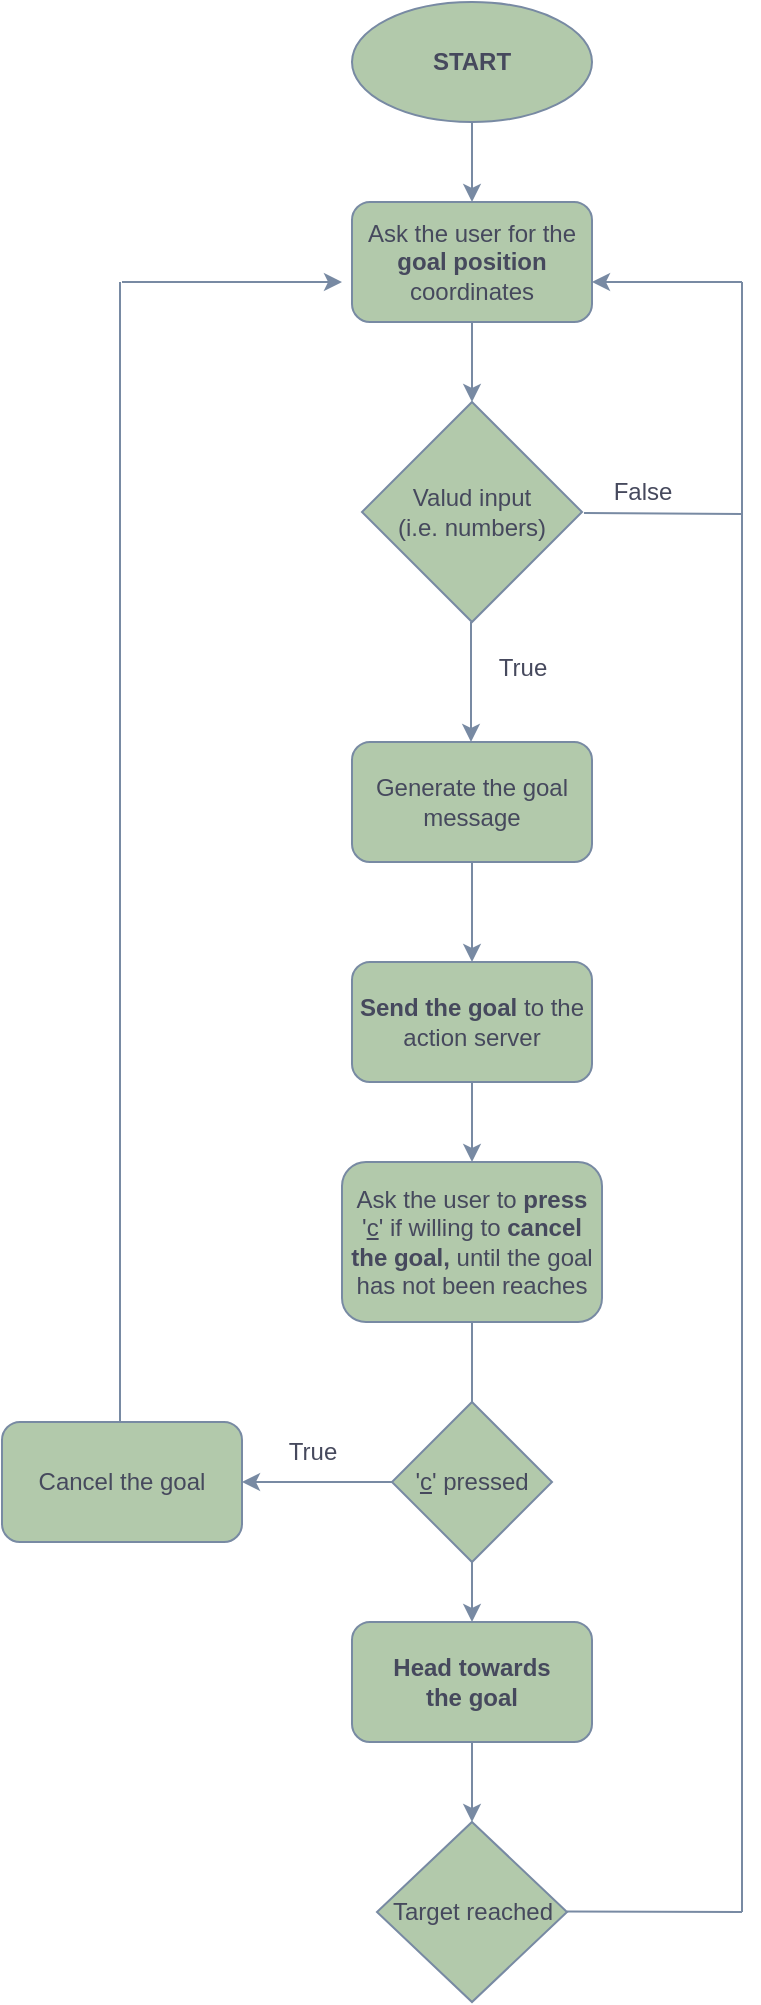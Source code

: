<mxfile version="22.1.18" type="github">
  <diagram id="C5RBs43oDa-KdzZeNtuy" name="Page-1">
    <mxGraphModel dx="993" dy="631" grid="1" gridSize="10" guides="1" tooltips="1" connect="1" arrows="1" fold="1" page="1" pageScale="1" pageWidth="827" pageHeight="1169" background="#FFFFFF" math="0" shadow="0">
      <root>
        <mxCell id="WIyWlLk6GJQsqaUBKTNV-0" />
        <mxCell id="WIyWlLk6GJQsqaUBKTNV-1" parent="WIyWlLk6GJQsqaUBKTNV-0" />
        <mxCell id="TKSxkb3gG6ZS69ZQLXla-2" value="" style="edgeStyle=orthogonalEdgeStyle;rounded=0;orthogonalLoop=1;jettySize=auto;html=1;strokeColor=#788AA3;fontColor=default;fillColor=#B2C9AB;labelBackgroundColor=none;" parent="WIyWlLk6GJQsqaUBKTNV-1" source="TKSxkb3gG6ZS69ZQLXla-0" target="TKSxkb3gG6ZS69ZQLXla-1" edge="1">
          <mxGeometry relative="1" as="geometry" />
        </mxCell>
        <mxCell id="TKSxkb3gG6ZS69ZQLXla-0" value="&lt;b&gt;START&lt;br&gt;&lt;/b&gt;" style="ellipse;whiteSpace=wrap;html=1;strokeColor=#788AA3;fontColor=#46495D;fillColor=#B2C9AB;labelBackgroundColor=none;" parent="WIyWlLk6GJQsqaUBKTNV-1" vertex="1">
          <mxGeometry x="365" width="120" height="60" as="geometry" />
        </mxCell>
        <mxCell id="c3z6KV3A5WKaGxaBrcul-5" value="" style="edgeStyle=orthogonalEdgeStyle;rounded=0;orthogonalLoop=1;jettySize=auto;html=1;strokeColor=#788AA3;fontColor=#46495D;fillColor=#B2C9AB;" edge="1" parent="WIyWlLk6GJQsqaUBKTNV-1" source="TKSxkb3gG6ZS69ZQLXla-1" target="c3z6KV3A5WKaGxaBrcul-4">
          <mxGeometry relative="1" as="geometry" />
        </mxCell>
        <mxCell id="TKSxkb3gG6ZS69ZQLXla-1" value="Ask the user for the &lt;b&gt;goal position&lt;/b&gt; coordinates" style="rounded=1;whiteSpace=wrap;html=1;fillColor=#B2C9AB;strokeColor=#788AA3;fontColor=#46495D;labelBackgroundColor=none;" parent="WIyWlLk6GJQsqaUBKTNV-1" vertex="1">
          <mxGeometry x="365" y="100" width="120" height="60" as="geometry" />
        </mxCell>
        <mxCell id="c3z6KV3A5WKaGxaBrcul-4" value="Valud input&lt;br&gt;(i.e. numbers)" style="rhombus;whiteSpace=wrap;html=1;strokeColor=#788AA3;fontColor=#46495D;fillColor=#B2C9AB;" vertex="1" parent="WIyWlLk6GJQsqaUBKTNV-1">
          <mxGeometry x="370" y="200" width="110" height="110" as="geometry" />
        </mxCell>
        <mxCell id="c3z6KV3A5WKaGxaBrcul-7" value="False" style="text;html=1;align=center;verticalAlign=middle;resizable=0;points=[];autosize=1;strokeColor=none;fillColor=none;fontColor=#46495D;" vertex="1" parent="WIyWlLk6GJQsqaUBKTNV-1">
          <mxGeometry x="485" y="230" width="50" height="30" as="geometry" />
        </mxCell>
        <mxCell id="c3z6KV3A5WKaGxaBrcul-8" value="" style="endArrow=none;html=1;rounded=0;strokeColor=#788AA3;fontColor=#46495D;fillColor=#B2C9AB;exitX=-0.08;exitY=0.85;exitDx=0;exitDy=0;exitPerimeter=0;" edge="1" parent="WIyWlLk6GJQsqaUBKTNV-1" source="c3z6KV3A5WKaGxaBrcul-7">
          <mxGeometry width="50" height="50" relative="1" as="geometry">
            <mxPoint x="475" y="360" as="sourcePoint" />
            <mxPoint x="560" y="140" as="targetPoint" />
            <Array as="points">
              <mxPoint x="560" y="256" />
            </Array>
          </mxGeometry>
        </mxCell>
        <mxCell id="c3z6KV3A5WKaGxaBrcul-9" value="" style="endArrow=classic;html=1;rounded=0;strokeColor=#788AA3;fontColor=#46495D;fillColor=#B2C9AB;" edge="1" parent="WIyWlLk6GJQsqaUBKTNV-1">
          <mxGeometry width="50" height="50" relative="1" as="geometry">
            <mxPoint x="560" y="140" as="sourcePoint" />
            <mxPoint x="485" y="140" as="targetPoint" />
            <Array as="points" />
          </mxGeometry>
        </mxCell>
        <mxCell id="c3z6KV3A5WKaGxaBrcul-10" value="" style="endArrow=classic;html=1;rounded=0;strokeColor=#788AA3;fontColor=#46495D;fillColor=#B2C9AB;" edge="1" parent="WIyWlLk6GJQsqaUBKTNV-1">
          <mxGeometry width="50" height="50" relative="1" as="geometry">
            <mxPoint x="424.5" y="310" as="sourcePoint" />
            <mxPoint x="424.5" y="370" as="targetPoint" />
            <Array as="points">
              <mxPoint x="424.5" y="340" />
            </Array>
          </mxGeometry>
        </mxCell>
        <mxCell id="c3z6KV3A5WKaGxaBrcul-15" value="" style="edgeStyle=orthogonalEdgeStyle;rounded=0;orthogonalLoop=1;jettySize=auto;html=1;strokeColor=#788AA3;fontColor=#46495D;fillColor=#B2C9AB;" edge="1" parent="WIyWlLk6GJQsqaUBKTNV-1" source="c3z6KV3A5WKaGxaBrcul-11" target="c3z6KV3A5WKaGxaBrcul-14">
          <mxGeometry relative="1" as="geometry" />
        </mxCell>
        <mxCell id="c3z6KV3A5WKaGxaBrcul-11" value="Generate the goal message" style="rounded=1;whiteSpace=wrap;html=1;strokeColor=#788AA3;fontColor=#46495D;fillColor=#B2C9AB;" vertex="1" parent="WIyWlLk6GJQsqaUBKTNV-1">
          <mxGeometry x="365" y="370" width="120" height="60" as="geometry" />
        </mxCell>
        <mxCell id="c3z6KV3A5WKaGxaBrcul-13" value="True" style="text;html=1;align=center;verticalAlign=middle;resizable=0;points=[];autosize=1;strokeColor=none;fillColor=none;fontColor=#46495D;" vertex="1" parent="WIyWlLk6GJQsqaUBKTNV-1">
          <mxGeometry x="425" y="318" width="50" height="30" as="geometry" />
        </mxCell>
        <mxCell id="c3z6KV3A5WKaGxaBrcul-17" value="" style="edgeStyle=orthogonalEdgeStyle;rounded=0;orthogonalLoop=1;jettySize=auto;html=1;strokeColor=#788AA3;fontColor=#46495D;fillColor=#B2C9AB;" edge="1" parent="WIyWlLk6GJQsqaUBKTNV-1" source="c3z6KV3A5WKaGxaBrcul-14" target="c3z6KV3A5WKaGxaBrcul-16">
          <mxGeometry relative="1" as="geometry" />
        </mxCell>
        <mxCell id="c3z6KV3A5WKaGxaBrcul-14" value="&lt;b&gt;Send the goal&lt;/b&gt; to the action server" style="whiteSpace=wrap;html=1;fillColor=#B2C9AB;strokeColor=#788AA3;fontColor=#46495D;rounded=1;" vertex="1" parent="WIyWlLk6GJQsqaUBKTNV-1">
          <mxGeometry x="365" y="480" width="120" height="60" as="geometry" />
        </mxCell>
        <mxCell id="c3z6KV3A5WKaGxaBrcul-19" value="" style="edgeStyle=orthogonalEdgeStyle;rounded=0;orthogonalLoop=1;jettySize=auto;html=1;strokeColor=#788AA3;fontColor=#46495D;fillColor=#B2C9AB;" edge="1" parent="WIyWlLk6GJQsqaUBKTNV-1" source="c3z6KV3A5WKaGxaBrcul-16">
          <mxGeometry relative="1" as="geometry">
            <mxPoint x="425" y="720" as="targetPoint" />
          </mxGeometry>
        </mxCell>
        <mxCell id="c3z6KV3A5WKaGxaBrcul-16" value="Ask the user to &lt;b&gt;press &lt;/b&gt;&#39;&lt;u&gt;c&lt;/u&gt;&#39; if willing to &lt;b&gt;cancel the goal, &lt;/b&gt;until the goal has not been reaches" style="whiteSpace=wrap;html=1;fillColor=#B2C9AB;strokeColor=#788AA3;fontColor=#46495D;rounded=1;" vertex="1" parent="WIyWlLk6GJQsqaUBKTNV-1">
          <mxGeometry x="360" y="580" width="130" height="80" as="geometry" />
        </mxCell>
        <mxCell id="c3z6KV3A5WKaGxaBrcul-31" style="edgeStyle=orthogonalEdgeStyle;rounded=0;orthogonalLoop=1;jettySize=auto;html=1;exitX=0;exitY=0.5;exitDx=0;exitDy=0;strokeColor=#788AA3;fontColor=#46495D;fillColor=#B2C9AB;" edge="1" parent="WIyWlLk6GJQsqaUBKTNV-1" source="c3z6KV3A5WKaGxaBrcul-20" target="c3z6KV3A5WKaGxaBrcul-23">
          <mxGeometry relative="1" as="geometry" />
        </mxCell>
        <mxCell id="c3z6KV3A5WKaGxaBrcul-36" style="edgeStyle=orthogonalEdgeStyle;rounded=0;orthogonalLoop=1;jettySize=auto;html=1;exitX=0.5;exitY=1;exitDx=0;exitDy=0;entryX=0.5;entryY=0;entryDx=0;entryDy=0;strokeColor=#788AA3;fontColor=#46495D;fillColor=#B2C9AB;" edge="1" parent="WIyWlLk6GJQsqaUBKTNV-1" source="c3z6KV3A5WKaGxaBrcul-20" target="c3z6KV3A5WKaGxaBrcul-30">
          <mxGeometry relative="1" as="geometry" />
        </mxCell>
        <mxCell id="c3z6KV3A5WKaGxaBrcul-20" value="&#39;&lt;u&gt;c&lt;/u&gt;&#39; pressed" style="rhombus;whiteSpace=wrap;html=1;strokeColor=#788AA3;fontColor=#46495D;fillColor=#B2C9AB;" vertex="1" parent="WIyWlLk6GJQsqaUBKTNV-1">
          <mxGeometry x="385" y="700" width="80" height="80" as="geometry" />
        </mxCell>
        <mxCell id="c3z6KV3A5WKaGxaBrcul-22" value="True" style="text;html=1;align=center;verticalAlign=middle;resizable=0;points=[];autosize=1;strokeColor=none;fillColor=none;fontColor=#46495D;" vertex="1" parent="WIyWlLk6GJQsqaUBKTNV-1">
          <mxGeometry x="320" y="710" width="50" height="30" as="geometry" />
        </mxCell>
        <mxCell id="c3z6KV3A5WKaGxaBrcul-23" value="Cancel the goal" style="rounded=1;whiteSpace=wrap;html=1;strokeColor=#788AA3;fontColor=#46495D;fillColor=#B2C9AB;" vertex="1" parent="WIyWlLk6GJQsqaUBKTNV-1">
          <mxGeometry x="190" y="710" width="120" height="60" as="geometry" />
        </mxCell>
        <mxCell id="c3z6KV3A5WKaGxaBrcul-27" value="" style="endArrow=none;html=1;rounded=0;strokeColor=#788AA3;fontColor=#46495D;fillColor=#B2C9AB;" edge="1" parent="WIyWlLk6GJQsqaUBKTNV-1">
          <mxGeometry width="50" height="50" relative="1" as="geometry">
            <mxPoint x="249" y="710" as="sourcePoint" />
            <mxPoint x="249" y="140" as="targetPoint" />
          </mxGeometry>
        </mxCell>
        <mxCell id="c3z6KV3A5WKaGxaBrcul-38" style="edgeStyle=orthogonalEdgeStyle;rounded=0;orthogonalLoop=1;jettySize=auto;html=1;exitX=0.5;exitY=1;exitDx=0;exitDy=0;entryX=0.5;entryY=0;entryDx=0;entryDy=0;strokeColor=#788AA3;fontColor=#46495D;fillColor=#B2C9AB;" edge="1" parent="WIyWlLk6GJQsqaUBKTNV-1" source="c3z6KV3A5WKaGxaBrcul-30" target="c3z6KV3A5WKaGxaBrcul-37">
          <mxGeometry relative="1" as="geometry" />
        </mxCell>
        <mxCell id="c3z6KV3A5WKaGxaBrcul-30" value="&lt;b&gt;Head towards &lt;br&gt;the goal&lt;/b&gt;" style="rounded=1;whiteSpace=wrap;html=1;strokeColor=#788AA3;fontColor=#46495D;fillColor=#B2C9AB;" vertex="1" parent="WIyWlLk6GJQsqaUBKTNV-1">
          <mxGeometry x="365" y="810" width="120" height="60" as="geometry" />
        </mxCell>
        <mxCell id="c3z6KV3A5WKaGxaBrcul-32" value="" style="endArrow=classic;html=1;rounded=0;strokeColor=#788AA3;fontColor=#46495D;fillColor=#B2C9AB;" edge="1" parent="WIyWlLk6GJQsqaUBKTNV-1">
          <mxGeometry width="50" height="50" relative="1" as="geometry">
            <mxPoint x="250" y="140" as="sourcePoint" />
            <mxPoint x="360" y="140" as="targetPoint" />
          </mxGeometry>
        </mxCell>
        <mxCell id="c3z6KV3A5WKaGxaBrcul-37" value="Target reached" style="rhombus;whiteSpace=wrap;html=1;strokeColor=#788AA3;fontColor=#46495D;fillColor=#B2C9AB;" vertex="1" parent="WIyWlLk6GJQsqaUBKTNV-1">
          <mxGeometry x="377.5" y="910" width="95" height="90" as="geometry" />
        </mxCell>
        <mxCell id="c3z6KV3A5WKaGxaBrcul-41" value="" style="endArrow=none;html=1;rounded=0;strokeColor=#788AA3;fontColor=#46495D;fillColor=#B2C9AB;" edge="1" parent="WIyWlLk6GJQsqaUBKTNV-1">
          <mxGeometry width="50" height="50" relative="1" as="geometry">
            <mxPoint x="472.5" y="954.74" as="sourcePoint" />
            <mxPoint x="560" y="955" as="targetPoint" />
          </mxGeometry>
        </mxCell>
        <mxCell id="c3z6KV3A5WKaGxaBrcul-42" value="" style="endArrow=none;html=1;rounded=0;strokeColor=#788AA3;fontColor=#46495D;fillColor=#B2C9AB;" edge="1" parent="WIyWlLk6GJQsqaUBKTNV-1">
          <mxGeometry width="50" height="50" relative="1" as="geometry">
            <mxPoint x="560" y="955" as="sourcePoint" />
            <mxPoint x="560" y="254.516" as="targetPoint" />
          </mxGeometry>
        </mxCell>
      </root>
    </mxGraphModel>
  </diagram>
</mxfile>
